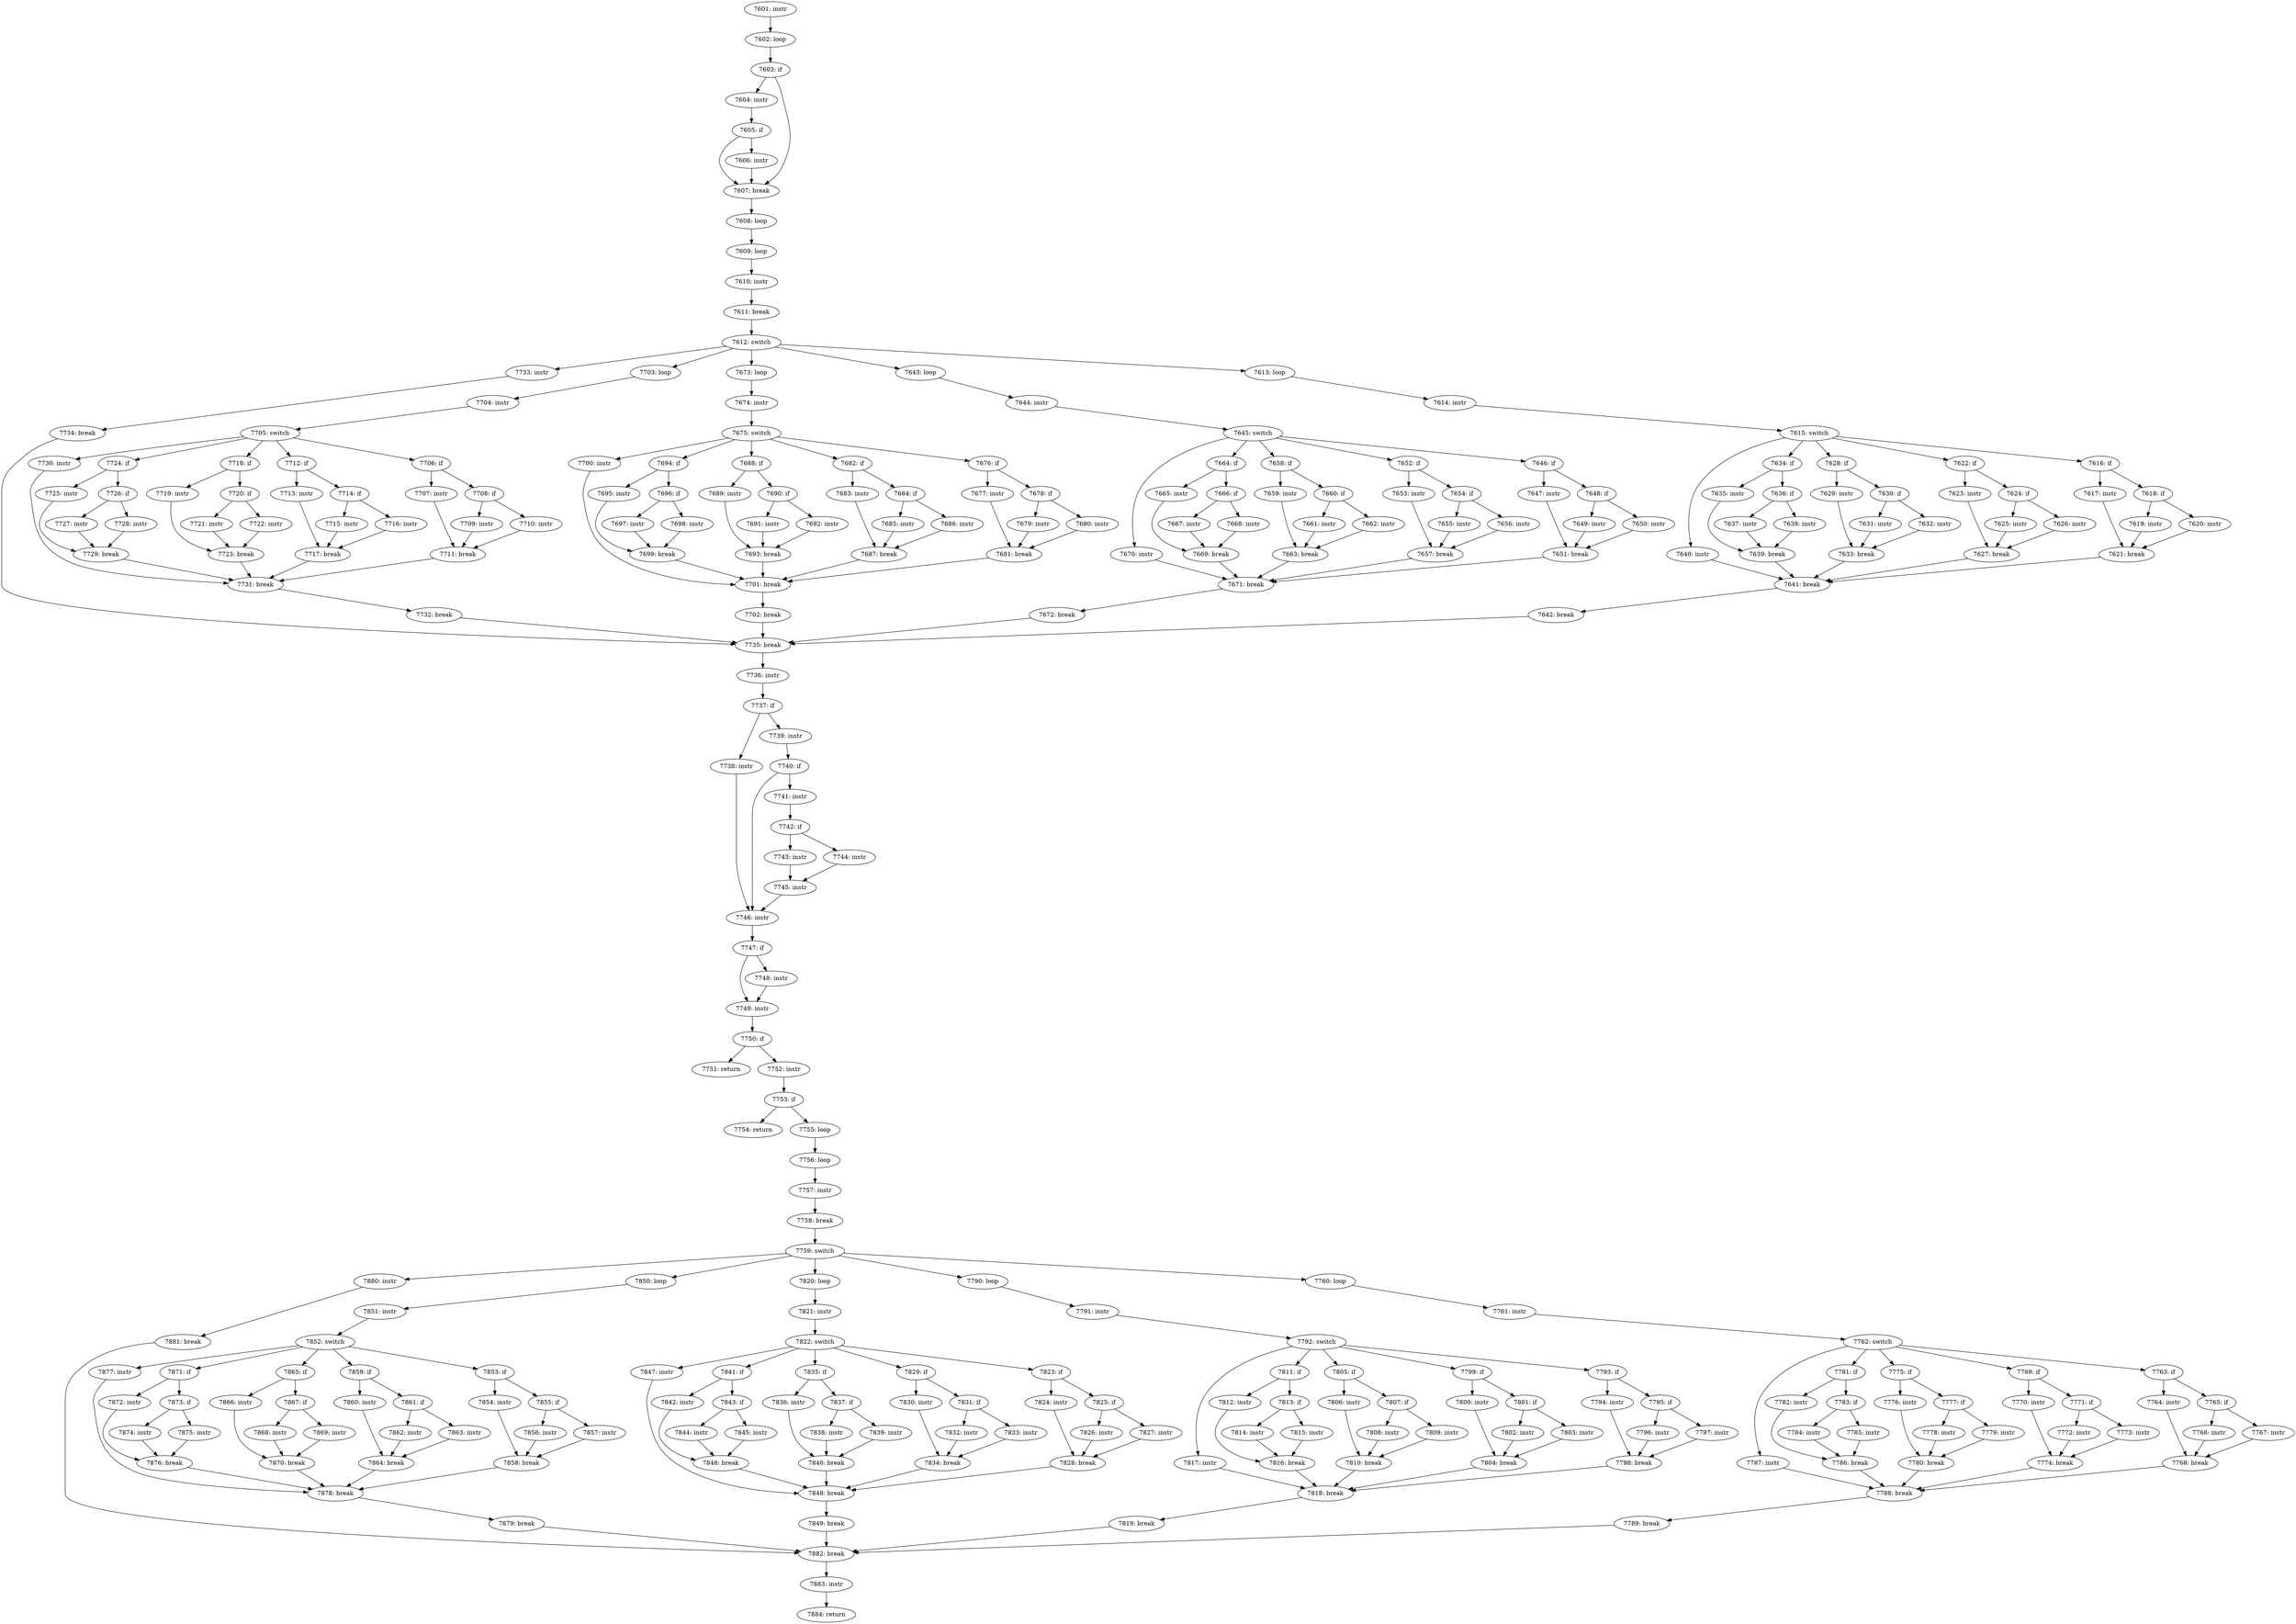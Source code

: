 digraph CFG_tcp_prune_queue {
7601 [label="7601: instr"]
	7601 -> 7602
7602 [label="7602: loop"]
	7602 -> 7603
7603 [label="7603: if"]
	7603 -> 7604
	7603 -> 7607
7604 [label="7604: instr"]
	7604 -> 7605
7605 [label="7605: if"]
	7605 -> 7606
	7605 -> 7607
7606 [label="7606: instr"]
	7606 -> 7607
7607 [label="7607: break"]
	7607 -> 7608
7608 [label="7608: loop"]
	7608 -> 7609
7609 [label="7609: loop"]
	7609 -> 7610
7610 [label="7610: instr"]
	7610 -> 7611
7611 [label="7611: break"]
	7611 -> 7612
7612 [label="7612: switch"]
	7612 -> 7733
	7612 -> 7703
	7612 -> 7673
	7612 -> 7643
	7612 -> 7613
7613 [label="7613: loop"]
	7613 -> 7614
7614 [label="7614: instr"]
	7614 -> 7615
7615 [label="7615: switch"]
	7615 -> 7640
	7615 -> 7634
	7615 -> 7628
	7615 -> 7622
	7615 -> 7616
7616 [label="7616: if"]
	7616 -> 7617
	7616 -> 7618
7617 [label="7617: instr"]
	7617 -> 7621
7618 [label="7618: if"]
	7618 -> 7619
	7618 -> 7620
7619 [label="7619: instr"]
	7619 -> 7621
7620 [label="7620: instr"]
	7620 -> 7621
7621 [label="7621: break"]
	7621 -> 7641
7622 [label="7622: if"]
	7622 -> 7623
	7622 -> 7624
7623 [label="7623: instr"]
	7623 -> 7627
7624 [label="7624: if"]
	7624 -> 7625
	7624 -> 7626
7625 [label="7625: instr"]
	7625 -> 7627
7626 [label="7626: instr"]
	7626 -> 7627
7627 [label="7627: break"]
	7627 -> 7641
7628 [label="7628: if"]
	7628 -> 7629
	7628 -> 7630
7629 [label="7629: instr"]
	7629 -> 7633
7630 [label="7630: if"]
	7630 -> 7631
	7630 -> 7632
7631 [label="7631: instr"]
	7631 -> 7633
7632 [label="7632: instr"]
	7632 -> 7633
7633 [label="7633: break"]
	7633 -> 7641
7634 [label="7634: if"]
	7634 -> 7635
	7634 -> 7636
7635 [label="7635: instr"]
	7635 -> 7639
7636 [label="7636: if"]
	7636 -> 7637
	7636 -> 7638
7637 [label="7637: instr"]
	7637 -> 7639
7638 [label="7638: instr"]
	7638 -> 7639
7639 [label="7639: break"]
	7639 -> 7641
7640 [label="7640: instr"]
	7640 -> 7641
7641 [label="7641: break"]
	7641 -> 7642
7642 [label="7642: break"]
	7642 -> 7735
7643 [label="7643: loop"]
	7643 -> 7644
7644 [label="7644: instr"]
	7644 -> 7645
7645 [label="7645: switch"]
	7645 -> 7670
	7645 -> 7664
	7645 -> 7658
	7645 -> 7652
	7645 -> 7646
7646 [label="7646: if"]
	7646 -> 7647
	7646 -> 7648
7647 [label="7647: instr"]
	7647 -> 7651
7648 [label="7648: if"]
	7648 -> 7649
	7648 -> 7650
7649 [label="7649: instr"]
	7649 -> 7651
7650 [label="7650: instr"]
	7650 -> 7651
7651 [label="7651: break"]
	7651 -> 7671
7652 [label="7652: if"]
	7652 -> 7653
	7652 -> 7654
7653 [label="7653: instr"]
	7653 -> 7657
7654 [label="7654: if"]
	7654 -> 7655
	7654 -> 7656
7655 [label="7655: instr"]
	7655 -> 7657
7656 [label="7656: instr"]
	7656 -> 7657
7657 [label="7657: break"]
	7657 -> 7671
7658 [label="7658: if"]
	7658 -> 7659
	7658 -> 7660
7659 [label="7659: instr"]
	7659 -> 7663
7660 [label="7660: if"]
	7660 -> 7661
	7660 -> 7662
7661 [label="7661: instr"]
	7661 -> 7663
7662 [label="7662: instr"]
	7662 -> 7663
7663 [label="7663: break"]
	7663 -> 7671
7664 [label="7664: if"]
	7664 -> 7665
	7664 -> 7666
7665 [label="7665: instr"]
	7665 -> 7669
7666 [label="7666: if"]
	7666 -> 7667
	7666 -> 7668
7667 [label="7667: instr"]
	7667 -> 7669
7668 [label="7668: instr"]
	7668 -> 7669
7669 [label="7669: break"]
	7669 -> 7671
7670 [label="7670: instr"]
	7670 -> 7671
7671 [label="7671: break"]
	7671 -> 7672
7672 [label="7672: break"]
	7672 -> 7735
7673 [label="7673: loop"]
	7673 -> 7674
7674 [label="7674: instr"]
	7674 -> 7675
7675 [label="7675: switch"]
	7675 -> 7700
	7675 -> 7694
	7675 -> 7688
	7675 -> 7682
	7675 -> 7676
7676 [label="7676: if"]
	7676 -> 7677
	7676 -> 7678
7677 [label="7677: instr"]
	7677 -> 7681
7678 [label="7678: if"]
	7678 -> 7679
	7678 -> 7680
7679 [label="7679: instr"]
	7679 -> 7681
7680 [label="7680: instr"]
	7680 -> 7681
7681 [label="7681: break"]
	7681 -> 7701
7682 [label="7682: if"]
	7682 -> 7683
	7682 -> 7684
7683 [label="7683: instr"]
	7683 -> 7687
7684 [label="7684: if"]
	7684 -> 7685
	7684 -> 7686
7685 [label="7685: instr"]
	7685 -> 7687
7686 [label="7686: instr"]
	7686 -> 7687
7687 [label="7687: break"]
	7687 -> 7701
7688 [label="7688: if"]
	7688 -> 7689
	7688 -> 7690
7689 [label="7689: instr"]
	7689 -> 7693
7690 [label="7690: if"]
	7690 -> 7691
	7690 -> 7692
7691 [label="7691: instr"]
	7691 -> 7693
7692 [label="7692: instr"]
	7692 -> 7693
7693 [label="7693: break"]
	7693 -> 7701
7694 [label="7694: if"]
	7694 -> 7695
	7694 -> 7696
7695 [label="7695: instr"]
	7695 -> 7699
7696 [label="7696: if"]
	7696 -> 7697
	7696 -> 7698
7697 [label="7697: instr"]
	7697 -> 7699
7698 [label="7698: instr"]
	7698 -> 7699
7699 [label="7699: break"]
	7699 -> 7701
7700 [label="7700: instr"]
	7700 -> 7701
7701 [label="7701: break"]
	7701 -> 7702
7702 [label="7702: break"]
	7702 -> 7735
7703 [label="7703: loop"]
	7703 -> 7704
7704 [label="7704: instr"]
	7704 -> 7705
7705 [label="7705: switch"]
	7705 -> 7730
	7705 -> 7724
	7705 -> 7718
	7705 -> 7712
	7705 -> 7706
7706 [label="7706: if"]
	7706 -> 7707
	7706 -> 7708
7707 [label="7707: instr"]
	7707 -> 7711
7708 [label="7708: if"]
	7708 -> 7709
	7708 -> 7710
7709 [label="7709: instr"]
	7709 -> 7711
7710 [label="7710: instr"]
	7710 -> 7711
7711 [label="7711: break"]
	7711 -> 7731
7712 [label="7712: if"]
	7712 -> 7713
	7712 -> 7714
7713 [label="7713: instr"]
	7713 -> 7717
7714 [label="7714: if"]
	7714 -> 7715
	7714 -> 7716
7715 [label="7715: instr"]
	7715 -> 7717
7716 [label="7716: instr"]
	7716 -> 7717
7717 [label="7717: break"]
	7717 -> 7731
7718 [label="7718: if"]
	7718 -> 7719
	7718 -> 7720
7719 [label="7719: instr"]
	7719 -> 7723
7720 [label="7720: if"]
	7720 -> 7721
	7720 -> 7722
7721 [label="7721: instr"]
	7721 -> 7723
7722 [label="7722: instr"]
	7722 -> 7723
7723 [label="7723: break"]
	7723 -> 7731
7724 [label="7724: if"]
	7724 -> 7725
	7724 -> 7726
7725 [label="7725: instr"]
	7725 -> 7729
7726 [label="7726: if"]
	7726 -> 7727
	7726 -> 7728
7727 [label="7727: instr"]
	7727 -> 7729
7728 [label="7728: instr"]
	7728 -> 7729
7729 [label="7729: break"]
	7729 -> 7731
7730 [label="7730: instr"]
	7730 -> 7731
7731 [label="7731: break"]
	7731 -> 7732
7732 [label="7732: break"]
	7732 -> 7735
7733 [label="7733: instr"]
	7733 -> 7734
7734 [label="7734: break"]
	7734 -> 7735
7735 [label="7735: break"]
	7735 -> 7736
7736 [label="7736: instr"]
	7736 -> 7737
7737 [label="7737: if"]
	7737 -> 7738
	7737 -> 7739
7738 [label="7738: instr"]
	7738 -> 7746
7739 [label="7739: instr"]
	7739 -> 7740
7740 [label="7740: if"]
	7740 -> 7741
	7740 -> 7746
7741 [label="7741: instr"]
	7741 -> 7742
7742 [label="7742: if"]
	7742 -> 7743
	7742 -> 7744
7743 [label="7743: instr"]
	7743 -> 7745
7744 [label="7744: instr"]
	7744 -> 7745
7745 [label="7745: instr"]
	7745 -> 7746
7746 [label="7746: instr"]
	7746 -> 7747
7747 [label="7747: if"]
	7747 -> 7749
	7747 -> 7748
7748 [label="7748: instr"]
	7748 -> 7749
7749 [label="7749: instr"]
	7749 -> 7750
7750 [label="7750: if"]
	7750 -> 7751
	7750 -> 7752
7751 [label="7751: return"]
	
7752 [label="7752: instr"]
	7752 -> 7753
7753 [label="7753: if"]
	7753 -> 7754
	7753 -> 7755
7754 [label="7754: return"]
	
7755 [label="7755: loop"]
	7755 -> 7756
7756 [label="7756: loop"]
	7756 -> 7757
7757 [label="7757: instr"]
	7757 -> 7758
7758 [label="7758: break"]
	7758 -> 7759
7759 [label="7759: switch"]
	7759 -> 7880
	7759 -> 7850
	7759 -> 7820
	7759 -> 7790
	7759 -> 7760
7760 [label="7760: loop"]
	7760 -> 7761
7761 [label="7761: instr"]
	7761 -> 7762
7762 [label="7762: switch"]
	7762 -> 7787
	7762 -> 7781
	7762 -> 7775
	7762 -> 7769
	7762 -> 7763
7763 [label="7763: if"]
	7763 -> 7764
	7763 -> 7765
7764 [label="7764: instr"]
	7764 -> 7768
7765 [label="7765: if"]
	7765 -> 7766
	7765 -> 7767
7766 [label="7766: instr"]
	7766 -> 7768
7767 [label="7767: instr"]
	7767 -> 7768
7768 [label="7768: break"]
	7768 -> 7788
7769 [label="7769: if"]
	7769 -> 7770
	7769 -> 7771
7770 [label="7770: instr"]
	7770 -> 7774
7771 [label="7771: if"]
	7771 -> 7772
	7771 -> 7773
7772 [label="7772: instr"]
	7772 -> 7774
7773 [label="7773: instr"]
	7773 -> 7774
7774 [label="7774: break"]
	7774 -> 7788
7775 [label="7775: if"]
	7775 -> 7776
	7775 -> 7777
7776 [label="7776: instr"]
	7776 -> 7780
7777 [label="7777: if"]
	7777 -> 7778
	7777 -> 7779
7778 [label="7778: instr"]
	7778 -> 7780
7779 [label="7779: instr"]
	7779 -> 7780
7780 [label="7780: break"]
	7780 -> 7788
7781 [label="7781: if"]
	7781 -> 7782
	7781 -> 7783
7782 [label="7782: instr"]
	7782 -> 7786
7783 [label="7783: if"]
	7783 -> 7784
	7783 -> 7785
7784 [label="7784: instr"]
	7784 -> 7786
7785 [label="7785: instr"]
	7785 -> 7786
7786 [label="7786: break"]
	7786 -> 7788
7787 [label="7787: instr"]
	7787 -> 7788
7788 [label="7788: break"]
	7788 -> 7789
7789 [label="7789: break"]
	7789 -> 7882
7790 [label="7790: loop"]
	7790 -> 7791
7791 [label="7791: instr"]
	7791 -> 7792
7792 [label="7792: switch"]
	7792 -> 7817
	7792 -> 7811
	7792 -> 7805
	7792 -> 7799
	7792 -> 7793
7793 [label="7793: if"]
	7793 -> 7794
	7793 -> 7795
7794 [label="7794: instr"]
	7794 -> 7798
7795 [label="7795: if"]
	7795 -> 7796
	7795 -> 7797
7796 [label="7796: instr"]
	7796 -> 7798
7797 [label="7797: instr"]
	7797 -> 7798
7798 [label="7798: break"]
	7798 -> 7818
7799 [label="7799: if"]
	7799 -> 7800
	7799 -> 7801
7800 [label="7800: instr"]
	7800 -> 7804
7801 [label="7801: if"]
	7801 -> 7802
	7801 -> 7803
7802 [label="7802: instr"]
	7802 -> 7804
7803 [label="7803: instr"]
	7803 -> 7804
7804 [label="7804: break"]
	7804 -> 7818
7805 [label="7805: if"]
	7805 -> 7806
	7805 -> 7807
7806 [label="7806: instr"]
	7806 -> 7810
7807 [label="7807: if"]
	7807 -> 7808
	7807 -> 7809
7808 [label="7808: instr"]
	7808 -> 7810
7809 [label="7809: instr"]
	7809 -> 7810
7810 [label="7810: break"]
	7810 -> 7818
7811 [label="7811: if"]
	7811 -> 7812
	7811 -> 7813
7812 [label="7812: instr"]
	7812 -> 7816
7813 [label="7813: if"]
	7813 -> 7814
	7813 -> 7815
7814 [label="7814: instr"]
	7814 -> 7816
7815 [label="7815: instr"]
	7815 -> 7816
7816 [label="7816: break"]
	7816 -> 7818
7817 [label="7817: instr"]
	7817 -> 7818
7818 [label="7818: break"]
	7818 -> 7819
7819 [label="7819: break"]
	7819 -> 7882
7820 [label="7820: loop"]
	7820 -> 7821
7821 [label="7821: instr"]
	7821 -> 7822
7822 [label="7822: switch"]
	7822 -> 7847
	7822 -> 7841
	7822 -> 7835
	7822 -> 7829
	7822 -> 7823
7823 [label="7823: if"]
	7823 -> 7824
	7823 -> 7825
7824 [label="7824: instr"]
	7824 -> 7828
7825 [label="7825: if"]
	7825 -> 7826
	7825 -> 7827
7826 [label="7826: instr"]
	7826 -> 7828
7827 [label="7827: instr"]
	7827 -> 7828
7828 [label="7828: break"]
	7828 -> 7848
7829 [label="7829: if"]
	7829 -> 7830
	7829 -> 7831
7830 [label="7830: instr"]
	7830 -> 7834
7831 [label="7831: if"]
	7831 -> 7832
	7831 -> 7833
7832 [label="7832: instr"]
	7832 -> 7834
7833 [label="7833: instr"]
	7833 -> 7834
7834 [label="7834: break"]
	7834 -> 7848
7835 [label="7835: if"]
	7835 -> 7836
	7835 -> 7837
7836 [label="7836: instr"]
	7836 -> 7840
7837 [label="7837: if"]
	7837 -> 7838
	7837 -> 7839
7838 [label="7838: instr"]
	7838 -> 7840
7839 [label="7839: instr"]
	7839 -> 7840
7840 [label="7840: break"]
	7840 -> 7848
7841 [label="7841: if"]
	7841 -> 7842
	7841 -> 7843
7842 [label="7842: instr"]
	7842 -> 7846
7843 [label="7843: if"]
	7843 -> 7844
	7843 -> 7845
7844 [label="7844: instr"]
	7844 -> 7846
7845 [label="7845: instr"]
	7845 -> 7846
7846 [label="7846: break"]
	7846 -> 7848
7847 [label="7847: instr"]
	7847 -> 7848
7848 [label="7848: break"]
	7848 -> 7849
7849 [label="7849: break"]
	7849 -> 7882
7850 [label="7850: loop"]
	7850 -> 7851
7851 [label="7851: instr"]
	7851 -> 7852
7852 [label="7852: switch"]
	7852 -> 7877
	7852 -> 7871
	7852 -> 7865
	7852 -> 7859
	7852 -> 7853
7853 [label="7853: if"]
	7853 -> 7854
	7853 -> 7855
7854 [label="7854: instr"]
	7854 -> 7858
7855 [label="7855: if"]
	7855 -> 7856
	7855 -> 7857
7856 [label="7856: instr"]
	7856 -> 7858
7857 [label="7857: instr"]
	7857 -> 7858
7858 [label="7858: break"]
	7858 -> 7878
7859 [label="7859: if"]
	7859 -> 7860
	7859 -> 7861
7860 [label="7860: instr"]
	7860 -> 7864
7861 [label="7861: if"]
	7861 -> 7862
	7861 -> 7863
7862 [label="7862: instr"]
	7862 -> 7864
7863 [label="7863: instr"]
	7863 -> 7864
7864 [label="7864: break"]
	7864 -> 7878
7865 [label="7865: if"]
	7865 -> 7866
	7865 -> 7867
7866 [label="7866: instr"]
	7866 -> 7870
7867 [label="7867: if"]
	7867 -> 7868
	7867 -> 7869
7868 [label="7868: instr"]
	7868 -> 7870
7869 [label="7869: instr"]
	7869 -> 7870
7870 [label="7870: break"]
	7870 -> 7878
7871 [label="7871: if"]
	7871 -> 7872
	7871 -> 7873
7872 [label="7872: instr"]
	7872 -> 7876
7873 [label="7873: if"]
	7873 -> 7874
	7873 -> 7875
7874 [label="7874: instr"]
	7874 -> 7876
7875 [label="7875: instr"]
	7875 -> 7876
7876 [label="7876: break"]
	7876 -> 7878
7877 [label="7877: instr"]
	7877 -> 7878
7878 [label="7878: break"]
	7878 -> 7879
7879 [label="7879: break"]
	7879 -> 7882
7880 [label="7880: instr"]
	7880 -> 7881
7881 [label="7881: break"]
	7881 -> 7882
7882 [label="7882: break"]
	7882 -> 7883
7883 [label="7883: instr"]
	7883 -> 7884
7884 [label="7884: return"]
	
}
